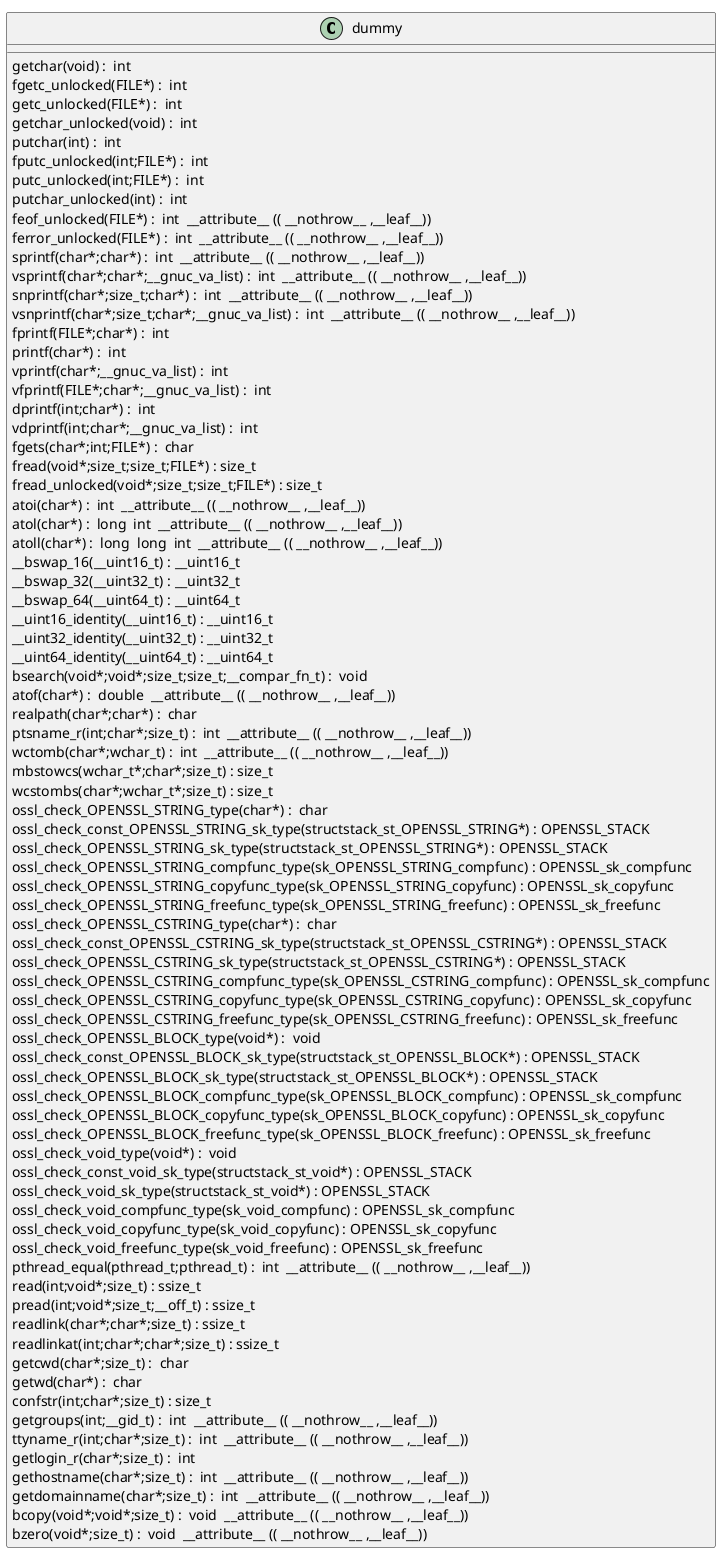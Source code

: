 @startuml
!pragma layout smetana
class dummy {
getchar(void) :  int  [[[./../../.././qc/crypto/bio/bf_buff.c.html#742]]]
fgetc_unlocked(FILE*) :  int  [[[./../../.././qc/crypto/bio/bf_buff.c.html#751]]]
getc_unlocked(FILE*) :  int  [[[./../../.././qc/crypto/bio/bf_buff.c.html#761]]]
getchar_unlocked(void) :  int  [[[./../../.././qc/crypto/bio/bf_buff.c.html#768]]]
putchar(int) :  int  [[[./../../.././qc/crypto/bio/bf_buff.c.html#777]]]
fputc_unlocked(int;FILE*) :  int  [[[./../../.././qc/crypto/bio/bf_buff.c.html#786]]]
putc_unlocked(int;FILE*) :  int  [[[./../../.././qc/crypto/bio/bf_buff.c.html#796]]]
putchar_unlocked(int) :  int  [[[./../../.././qc/crypto/bio/bf_buff.c.html#803]]]
feof_unlocked(FILE*) :  int  __attribute__ (( __nothrow__ ,__leaf__)) [[[./../../.././qc/crypto/bio/bf_buff.c.html#809]]]
ferror_unlocked(FILE*) :  int  __attribute__ (( __nothrow__ ,__leaf__)) [[[./../../.././qc/crypto/bio/bf_buff.c.html#816]]]
sprintf(char*;char*) :  int  __attribute__ (( __nothrow__ ,__leaf__)) [[[./../../.././qc/crypto/bio/bf_buff.c.html#835]]]
vsprintf(char*;char*;__gnuc_va_list) :  int  __attribute__ (( __nothrow__ ,__leaf__)) [[[./../../.././qc/crypto/bio/bf_buff.c.html#848]]]
snprintf(char*;size_t;char*) :  int  __attribute__ (( __nothrow__ ,__leaf__)) [[[./../../.././qc/crypto/bio/bf_buff.c.html#867]]]
vsnprintf(char*;size_t;char*;__gnuc_va_list) :  int  __attribute__ (( __nothrow__ ,__leaf__)) [[[./../../.././qc/crypto/bio/bf_buff.c.html#881]]]
fprintf(FILE*;char*) :  int  [[[./../../.././qc/crypto/bio/bf_buff.c.html#902]]]
printf(char*) :  int  [[[./../../.././qc/crypto/bio/bf_buff.c.html#909]]]
vprintf(char*;__gnuc_va_list) :  int  [[[./../../.././qc/crypto/bio/bf_buff.c.html#921]]]
vfprintf(FILE*;char*;__gnuc_va_list) :  int  [[[./../../.././qc/crypto/bio/bf_buff.c.html#931]]]
dprintf(int;char*) :  int  [[[./../../.././qc/crypto/bio/bf_buff.c.html#946]]]
vdprintf(int;char*;__gnuc_va_list) :  int  [[[./../../.././qc/crypto/bio/bf_buff.c.html#957]]]
fgets(char*;int;FILE*) :  char  [[[./../../.././qc/crypto/bio/bf_buff.c.html#976]]]
fread(void*;size_t;size_t;FILE*) : size_t [[[./../../.././qc/crypto/bio/bf_buff.c.html#1002]]]
fread_unlocked(void*;size_t;size_t;FILE*) : size_t [[[./../../.././qc/crypto/bio/bf_buff.c.html#1029]]]
atoi(char*) :  int  __attribute__ (( __nothrow__ ,__leaf__)) [[[./../../.././qc/crypto/bio/bf_buff.c.html#1424]]]
atol(char*) :  long  int  __attribute__ (( __nothrow__ ,__leaf__)) [[[./../../.././qc/crypto/bio/bf_buff.c.html#1429]]]
atoll(char*) :  long  long  int  __attribute__ (( __nothrow__ ,__leaf__)) [[[./../../.././qc/crypto/bio/bf_buff.c.html#1436]]]
__bswap_16(__uint16_t) : __uint16_t [[[./../../.././qc/crypto/bio/bf_buff.c.html#1583]]]
__bswap_32(__uint32_t) : __uint32_t [[[./../../.././qc/crypto/bio/bf_buff.c.html#1598]]]
__bswap_64(__uint64_t) : __uint64_t [[[./../../.././qc/crypto/bio/bf_buff.c.html#1608]]]
__uint16_identity(__uint16_t) : __uint16_t [[[./../../.././qc/crypto/bio/bf_buff.c.html#1620]]]
__uint32_identity(__uint32_t) : __uint32_t [[[./../../.././qc/crypto/bio/bf_buff.c.html#1626]]]
__uint64_identity(__uint64_t) : __uint64_t [[[./../../.././qc/crypto/bio/bf_buff.c.html#1632]]]
bsearch(void*;void*;size_t;size_t;__compar_fn_t) :  void  [[[./../../.././qc/crypto/bio/bf_buff.c.html#2300]]]
atof(char*) :  double  __attribute__ (( __nothrow__ ,__leaf__)) [[[./../../.././qc/crypto/bio/bf_buff.c.html#1]]]
realpath(char*;char*) :  char  [[[./../../.././qc/crypto/bio/bf_buff.c.html#1]]]
ptsname_r(int;char*;size_t) :  int  __attribute__ (( __nothrow__ ,__leaf__)) [[[./../../.././qc/crypto/bio/bf_buff.c.html#1]]]
wctomb(char*;wchar_t) :  int  __attribute__ (( __nothrow__ ,__leaf__)) [[[./../../.././qc/crypto/bio/bf_buff.c.html#1]]]
mbstowcs(wchar_t*;char*;size_t) : size_t [[[./../../.././qc/crypto/bio/bf_buff.c.html#1]]]
wcstombs(char*;wchar_t*;size_t) : size_t [[[./../../.././qc/crypto/bio/bf_buff.c.html#1]]]
ossl_check_OPENSSL_STRING_type(char*) :  char  [[[./../../.././qc/crypto/bio/bf_buff.c.html#1]]]
ossl_check_const_OPENSSL_STRING_sk_type(structstack_st_OPENSSL_STRING*) : OPENSSL_STACK [[[./../../.././qc/crypto/bio/bf_buff.c.html#1]]]
ossl_check_OPENSSL_STRING_sk_type(structstack_st_OPENSSL_STRING*) : OPENSSL_STACK [[[./../../.././qc/crypto/bio/bf_buff.c.html#1]]]
ossl_check_OPENSSL_STRING_compfunc_type(sk_OPENSSL_STRING_compfunc) : OPENSSL_sk_compfunc [[[./../../.././qc/crypto/bio/bf_buff.c.html#1]]]
ossl_check_OPENSSL_STRING_copyfunc_type(sk_OPENSSL_STRING_copyfunc) : OPENSSL_sk_copyfunc [[[./../../.././qc/crypto/bio/bf_buff.c.html#1]]]
ossl_check_OPENSSL_STRING_freefunc_type(sk_OPENSSL_STRING_freefunc) : OPENSSL_sk_freefunc [[[./../../.././qc/crypto/bio/bf_buff.c.html#1]]]
ossl_check_OPENSSL_CSTRING_type(char*) :  char  [[[./../../.././qc/crypto/bio/bf_buff.c.html#1]]]
ossl_check_const_OPENSSL_CSTRING_sk_type(structstack_st_OPENSSL_CSTRING*) : OPENSSL_STACK [[[./../../.././qc/crypto/bio/bf_buff.c.html#1]]]
ossl_check_OPENSSL_CSTRING_sk_type(structstack_st_OPENSSL_CSTRING*) : OPENSSL_STACK [[[./../../.././qc/crypto/bio/bf_buff.c.html#1]]]
ossl_check_OPENSSL_CSTRING_compfunc_type(sk_OPENSSL_CSTRING_compfunc) : OPENSSL_sk_compfunc [[[./../../.././qc/crypto/bio/bf_buff.c.html#1]]]
ossl_check_OPENSSL_CSTRING_copyfunc_type(sk_OPENSSL_CSTRING_copyfunc) : OPENSSL_sk_copyfunc [[[./../../.././qc/crypto/bio/bf_buff.c.html#1]]]
ossl_check_OPENSSL_CSTRING_freefunc_type(sk_OPENSSL_CSTRING_freefunc) : OPENSSL_sk_freefunc [[[./../../.././qc/crypto/bio/bf_buff.c.html#1]]]
ossl_check_OPENSSL_BLOCK_type(void*) :  void  [[[./../../.././qc/crypto/bio/bf_buff.c.html#1]]]
ossl_check_const_OPENSSL_BLOCK_sk_type(structstack_st_OPENSSL_BLOCK*) : OPENSSL_STACK [[[./../../.././qc/crypto/bio/bf_buff.c.html#1]]]
ossl_check_OPENSSL_BLOCK_sk_type(structstack_st_OPENSSL_BLOCK*) : OPENSSL_STACK [[[./../../.././qc/crypto/bio/bf_buff.c.html#1]]]
ossl_check_OPENSSL_BLOCK_compfunc_type(sk_OPENSSL_BLOCK_compfunc) : OPENSSL_sk_compfunc [[[./../../.././qc/crypto/bio/bf_buff.c.html#1]]]
ossl_check_OPENSSL_BLOCK_copyfunc_type(sk_OPENSSL_BLOCK_copyfunc) : OPENSSL_sk_copyfunc [[[./../../.././qc/crypto/bio/bf_buff.c.html#1]]]
ossl_check_OPENSSL_BLOCK_freefunc_type(sk_OPENSSL_BLOCK_freefunc) : OPENSSL_sk_freefunc [[[./../../.././qc/crypto/bio/bf_buff.c.html#1]]]
ossl_check_void_type(void*) :  void  [[[./../../.././qc/crypto/bio/bf_buff.c.html#1]]]
ossl_check_const_void_sk_type(structstack_st_void*) : OPENSSL_STACK [[[./../../.././qc/crypto/bio/bf_buff.c.html#1]]]
ossl_check_void_sk_type(structstack_st_void*) : OPENSSL_STACK [[[./../../.././qc/crypto/bio/bf_buff.c.html#1]]]
ossl_check_void_compfunc_type(sk_void_compfunc) : OPENSSL_sk_compfunc [[[./../../.././qc/crypto/bio/bf_buff.c.html#1]]]
ossl_check_void_copyfunc_type(sk_void_copyfunc) : OPENSSL_sk_copyfunc [[[./../../.././qc/crypto/bio/bf_buff.c.html#1]]]
ossl_check_void_freefunc_type(sk_void_freefunc) : OPENSSL_sk_freefunc [[[./../../.././qc/crypto/bio/bf_buff.c.html#1]]]
pthread_equal(pthread_t;pthread_t) :  int  __attribute__ (( __nothrow__ ,__leaf__)) [[[./../../.././qc/crypto/bio/bf_buff.c.html#1]]]
read(int;void*;size_t) : ssize_t [[[./../../.././qc/crypto/bio/bf_buff.c.html#1]]]
pread(int;void*;size_t;__off_t) : ssize_t [[[./../../.././qc/crypto/bio/bf_buff.c.html#1]]]
readlink(char*;char*;size_t) : ssize_t [[[./../../.././qc/crypto/bio/bf_buff.c.html#1]]]
readlinkat(int;char*;char*;size_t) : ssize_t [[[./../../.././qc/crypto/bio/bf_buff.c.html#1]]]
getcwd(char*;size_t) :  char  [[[./../../.././qc/crypto/bio/bf_buff.c.html#1]]]
getwd(char*) :  char  [[[./../../.././qc/crypto/bio/bf_buff.c.html#1]]]
confstr(int;char*;size_t) : size_t [[[./../../.././qc/crypto/bio/bf_buff.c.html#1]]]
getgroups(int;__gid_t) :  int  __attribute__ (( __nothrow__ ,__leaf__)) [[[./../../.././qc/crypto/bio/bf_buff.c.html#1]]]
ttyname_r(int;char*;size_t) :  int  __attribute__ (( __nothrow__ ,__leaf__)) [[[./../../.././qc/crypto/bio/bf_buff.c.html#1]]]
getlogin_r(char*;size_t) :  int  [[[./../../.././qc/crypto/bio/bf_buff.c.html#1]]]
gethostname(char*;size_t) :  int  __attribute__ (( __nothrow__ ,__leaf__)) [[[./../../.././qc/crypto/bio/bf_buff.c.html#1]]]
getdomainname(char*;size_t) :  int  __attribute__ (( __nothrow__ ,__leaf__)) [[[./../../.././qc/crypto/bio/bf_buff.c.html#1]]]
bcopy(void*;void*;size_t) :  void  __attribute__ (( __nothrow__ ,__leaf__)) [[[./../../.././qc/crypto/bio/bf_buff.c.html#1]]]
bzero(void*;size_t) :  void  __attribute__ (( __nothrow__ ,__leaf__)) [[[./../../.././qc/crypto/bio/bf_buff.c.html#1]]]
} 
@enduml
